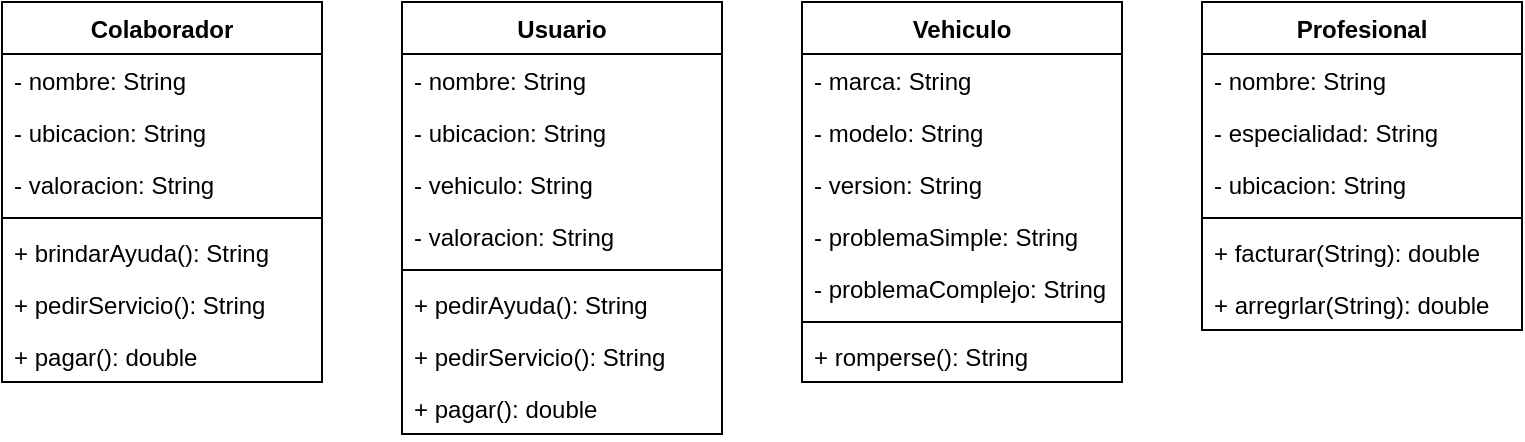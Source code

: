 <mxfile version="15.5.8" type="github">
  <diagram name="Page-1" id="c4acf3e9-155e-7222-9cf6-157b1a14988f">
    <mxGraphModel dx="840" dy="885" grid="1" gridSize="10" guides="1" tooltips="1" connect="1" arrows="1" fold="1" page="1" pageScale="1" pageWidth="850" pageHeight="1100" background="none" math="0" shadow="0">
      <root>
        <mxCell id="0" />
        <mxCell id="1" parent="0" />
        <mxCell id="cPombUmqLckK3xP6-KRS-9" value="Usuario" style="swimlane;fontStyle=1;align=center;verticalAlign=top;childLayout=stackLayout;horizontal=1;startSize=26;horizontalStack=0;resizeParent=1;resizeParentMax=0;resizeLast=0;collapsible=1;marginBottom=0;" vertex="1" parent="1">
          <mxGeometry x="240" y="400" width="160" height="216" as="geometry" />
        </mxCell>
        <mxCell id="cPombUmqLckK3xP6-KRS-10" value="- nombre: String" style="text;strokeColor=none;fillColor=none;align=left;verticalAlign=top;spacingLeft=4;spacingRight=4;overflow=hidden;rotatable=0;points=[[0,0.5],[1,0.5]];portConstraint=eastwest;" vertex="1" parent="cPombUmqLckK3xP6-KRS-9">
          <mxGeometry y="26" width="160" height="26" as="geometry" />
        </mxCell>
        <mxCell id="cPombUmqLckK3xP6-KRS-13" value="- ubicacion: String" style="text;strokeColor=none;fillColor=none;align=left;verticalAlign=top;spacingLeft=4;spacingRight=4;overflow=hidden;rotatable=0;points=[[0,0.5],[1,0.5]];portConstraint=eastwest;" vertex="1" parent="cPombUmqLckK3xP6-KRS-9">
          <mxGeometry y="52" width="160" height="26" as="geometry" />
        </mxCell>
        <mxCell id="cPombUmqLckK3xP6-KRS-14" value="- vehiculo: String" style="text;strokeColor=none;fillColor=none;align=left;verticalAlign=top;spacingLeft=4;spacingRight=4;overflow=hidden;rotatable=0;points=[[0,0.5],[1,0.5]];portConstraint=eastwest;" vertex="1" parent="cPombUmqLckK3xP6-KRS-9">
          <mxGeometry y="78" width="160" height="26" as="geometry" />
        </mxCell>
        <mxCell id="cPombUmqLckK3xP6-KRS-15" value="- valoracion: String" style="text;strokeColor=none;fillColor=none;align=left;verticalAlign=top;spacingLeft=4;spacingRight=4;overflow=hidden;rotatable=0;points=[[0,0.5],[1,0.5]];portConstraint=eastwest;" vertex="1" parent="cPombUmqLckK3xP6-KRS-9">
          <mxGeometry y="104" width="160" height="26" as="geometry" />
        </mxCell>
        <mxCell id="cPombUmqLckK3xP6-KRS-11" value="" style="line;strokeWidth=1;fillColor=none;align=left;verticalAlign=middle;spacingTop=-1;spacingLeft=3;spacingRight=3;rotatable=0;labelPosition=right;points=[];portConstraint=eastwest;" vertex="1" parent="cPombUmqLckK3xP6-KRS-9">
          <mxGeometry y="130" width="160" height="8" as="geometry" />
        </mxCell>
        <mxCell id="cPombUmqLckK3xP6-KRS-12" value="+ pedirAyuda(): String" style="text;strokeColor=none;fillColor=none;align=left;verticalAlign=top;spacingLeft=4;spacingRight=4;overflow=hidden;rotatable=0;points=[[0,0.5],[1,0.5]];portConstraint=eastwest;" vertex="1" parent="cPombUmqLckK3xP6-KRS-9">
          <mxGeometry y="138" width="160" height="26" as="geometry" />
        </mxCell>
        <mxCell id="cPombUmqLckK3xP6-KRS-20" value="+ pedirServicio(): String" style="text;strokeColor=none;fillColor=none;align=left;verticalAlign=top;spacingLeft=4;spacingRight=4;overflow=hidden;rotatable=0;points=[[0,0.5],[1,0.5]];portConstraint=eastwest;" vertex="1" parent="cPombUmqLckK3xP6-KRS-9">
          <mxGeometry y="164" width="160" height="26" as="geometry" />
        </mxCell>
        <mxCell id="cPombUmqLckK3xP6-KRS-19" value="+ pagar(): double&#xa;" style="text;strokeColor=none;fillColor=none;align=left;verticalAlign=top;spacingLeft=4;spacingRight=4;overflow=hidden;rotatable=0;points=[[0,0.5],[1,0.5]];portConstraint=eastwest;" vertex="1" parent="cPombUmqLckK3xP6-KRS-9">
          <mxGeometry y="190" width="160" height="26" as="geometry" />
        </mxCell>
        <mxCell id="cPombUmqLckK3xP6-KRS-25" value="Vehiculo" style="swimlane;fontStyle=1;align=center;verticalAlign=top;childLayout=stackLayout;horizontal=1;startSize=26;horizontalStack=0;resizeParent=1;resizeParentMax=0;resizeLast=0;collapsible=1;marginBottom=0;" vertex="1" parent="1">
          <mxGeometry x="440" y="400" width="160" height="190" as="geometry" />
        </mxCell>
        <mxCell id="cPombUmqLckK3xP6-KRS-26" value="- marca: String" style="text;strokeColor=none;fillColor=none;align=left;verticalAlign=top;spacingLeft=4;spacingRight=4;overflow=hidden;rotatable=0;points=[[0,0.5],[1,0.5]];portConstraint=eastwest;" vertex="1" parent="cPombUmqLckK3xP6-KRS-25">
          <mxGeometry y="26" width="160" height="26" as="geometry" />
        </mxCell>
        <mxCell id="cPombUmqLckK3xP6-KRS-29" value="- modelo: String" style="text;strokeColor=none;fillColor=none;align=left;verticalAlign=top;spacingLeft=4;spacingRight=4;overflow=hidden;rotatable=0;points=[[0,0.5],[1,0.5]];portConstraint=eastwest;" vertex="1" parent="cPombUmqLckK3xP6-KRS-25">
          <mxGeometry y="52" width="160" height="26" as="geometry" />
        </mxCell>
        <mxCell id="cPombUmqLckK3xP6-KRS-30" value="- version: String" style="text;strokeColor=none;fillColor=none;align=left;verticalAlign=top;spacingLeft=4;spacingRight=4;overflow=hidden;rotatable=0;points=[[0,0.5],[1,0.5]];portConstraint=eastwest;" vertex="1" parent="cPombUmqLckK3xP6-KRS-25">
          <mxGeometry y="78" width="160" height="26" as="geometry" />
        </mxCell>
        <mxCell id="cPombUmqLckK3xP6-KRS-31" value="- problemaSimple: String" style="text;strokeColor=none;fillColor=none;align=left;verticalAlign=top;spacingLeft=4;spacingRight=4;overflow=hidden;rotatable=0;points=[[0,0.5],[1,0.5]];portConstraint=eastwest;" vertex="1" parent="cPombUmqLckK3xP6-KRS-25">
          <mxGeometry y="104" width="160" height="26" as="geometry" />
        </mxCell>
        <mxCell id="cPombUmqLckK3xP6-KRS-32" value="- problemaComplejo: String" style="text;strokeColor=none;fillColor=none;align=left;verticalAlign=top;spacingLeft=4;spacingRight=4;overflow=hidden;rotatable=0;points=[[0,0.5],[1,0.5]];portConstraint=eastwest;" vertex="1" parent="cPombUmqLckK3xP6-KRS-25">
          <mxGeometry y="130" width="160" height="26" as="geometry" />
        </mxCell>
        <mxCell id="cPombUmqLckK3xP6-KRS-27" value="" style="line;strokeWidth=1;fillColor=none;align=left;verticalAlign=middle;spacingTop=-1;spacingLeft=3;spacingRight=3;rotatable=0;labelPosition=right;points=[];portConstraint=eastwest;" vertex="1" parent="cPombUmqLckK3xP6-KRS-25">
          <mxGeometry y="156" width="160" height="8" as="geometry" />
        </mxCell>
        <mxCell id="cPombUmqLckK3xP6-KRS-28" value="+ romperse(): String" style="text;strokeColor=none;fillColor=none;align=left;verticalAlign=top;spacingLeft=4;spacingRight=4;overflow=hidden;rotatable=0;points=[[0,0.5],[1,0.5]];portConstraint=eastwest;" vertex="1" parent="cPombUmqLckK3xP6-KRS-25">
          <mxGeometry y="164" width="160" height="26" as="geometry" />
        </mxCell>
        <mxCell id="cPombUmqLckK3xP6-KRS-33" value="Profesional" style="swimlane;fontStyle=1;align=center;verticalAlign=top;childLayout=stackLayout;horizontal=1;startSize=26;horizontalStack=0;resizeParent=1;resizeParentMax=0;resizeLast=0;collapsible=1;marginBottom=0;" vertex="1" parent="1">
          <mxGeometry x="640" y="400" width="160" height="164" as="geometry" />
        </mxCell>
        <mxCell id="cPombUmqLckK3xP6-KRS-34" value="- nombre: String" style="text;strokeColor=none;fillColor=none;align=left;verticalAlign=top;spacingLeft=4;spacingRight=4;overflow=hidden;rotatable=0;points=[[0,0.5],[1,0.5]];portConstraint=eastwest;" vertex="1" parent="cPombUmqLckK3xP6-KRS-33">
          <mxGeometry y="26" width="160" height="26" as="geometry" />
        </mxCell>
        <mxCell id="cPombUmqLckK3xP6-KRS-37" value="- especialidad: String" style="text;strokeColor=none;fillColor=none;align=left;verticalAlign=top;spacingLeft=4;spacingRight=4;overflow=hidden;rotatable=0;points=[[0,0.5],[1,0.5]];portConstraint=eastwest;" vertex="1" parent="cPombUmqLckK3xP6-KRS-33">
          <mxGeometry y="52" width="160" height="26" as="geometry" />
        </mxCell>
        <mxCell id="cPombUmqLckK3xP6-KRS-38" value="- ubicacion: String" style="text;strokeColor=none;fillColor=none;align=left;verticalAlign=top;spacingLeft=4;spacingRight=4;overflow=hidden;rotatable=0;points=[[0,0.5],[1,0.5]];portConstraint=eastwest;" vertex="1" parent="cPombUmqLckK3xP6-KRS-33">
          <mxGeometry y="78" width="160" height="26" as="geometry" />
        </mxCell>
        <mxCell id="cPombUmqLckK3xP6-KRS-35" value="" style="line;strokeWidth=1;fillColor=none;align=left;verticalAlign=middle;spacingTop=-1;spacingLeft=3;spacingRight=3;rotatable=0;labelPosition=right;points=[];portConstraint=eastwest;" vertex="1" parent="cPombUmqLckK3xP6-KRS-33">
          <mxGeometry y="104" width="160" height="8" as="geometry" />
        </mxCell>
        <mxCell id="cPombUmqLckK3xP6-KRS-36" value="+ facturar(String): double" style="text;strokeColor=none;fillColor=none;align=left;verticalAlign=top;spacingLeft=4;spacingRight=4;overflow=hidden;rotatable=0;points=[[0,0.5],[1,0.5]];portConstraint=eastwest;" vertex="1" parent="cPombUmqLckK3xP6-KRS-33">
          <mxGeometry y="112" width="160" height="26" as="geometry" />
        </mxCell>
        <mxCell id="cPombUmqLckK3xP6-KRS-54" value="+ arregrlar(String): double" style="text;strokeColor=none;fillColor=none;align=left;verticalAlign=top;spacingLeft=4;spacingRight=4;overflow=hidden;rotatable=0;points=[[0,0.5],[1,0.5]];portConstraint=eastwest;" vertex="1" parent="cPombUmqLckK3xP6-KRS-33">
          <mxGeometry y="138" width="160" height="26" as="geometry" />
        </mxCell>
        <mxCell id="cPombUmqLckK3xP6-KRS-42" value="Colaborador" style="swimlane;fontStyle=1;align=center;verticalAlign=top;childLayout=stackLayout;horizontal=1;startSize=26;horizontalStack=0;resizeParent=1;resizeParentMax=0;resizeLast=0;collapsible=1;marginBottom=0;" vertex="1" parent="1">
          <mxGeometry x="40" y="400" width="160" height="190" as="geometry" />
        </mxCell>
        <mxCell id="cPombUmqLckK3xP6-KRS-43" value="- nombre: String" style="text;strokeColor=none;fillColor=none;align=left;verticalAlign=top;spacingLeft=4;spacingRight=4;overflow=hidden;rotatable=0;points=[[0,0.5],[1,0.5]];portConstraint=eastwest;" vertex="1" parent="cPombUmqLckK3xP6-KRS-42">
          <mxGeometry y="26" width="160" height="26" as="geometry" />
        </mxCell>
        <mxCell id="cPombUmqLckK3xP6-KRS-44" value="- ubicacion: String" style="text;strokeColor=none;fillColor=none;align=left;verticalAlign=top;spacingLeft=4;spacingRight=4;overflow=hidden;rotatable=0;points=[[0,0.5],[1,0.5]];portConstraint=eastwest;" vertex="1" parent="cPombUmqLckK3xP6-KRS-42">
          <mxGeometry y="52" width="160" height="26" as="geometry" />
        </mxCell>
        <mxCell id="cPombUmqLckK3xP6-KRS-46" value="- valoracion: String" style="text;strokeColor=none;fillColor=none;align=left;verticalAlign=top;spacingLeft=4;spacingRight=4;overflow=hidden;rotatable=0;points=[[0,0.5],[1,0.5]];portConstraint=eastwest;" vertex="1" parent="cPombUmqLckK3xP6-KRS-42">
          <mxGeometry y="78" width="160" height="26" as="geometry" />
        </mxCell>
        <mxCell id="cPombUmqLckK3xP6-KRS-49" value="" style="line;strokeWidth=1;fillColor=none;align=left;verticalAlign=middle;spacingTop=-1;spacingLeft=3;spacingRight=3;rotatable=0;labelPosition=right;points=[];portConstraint=eastwest;" vertex="1" parent="cPombUmqLckK3xP6-KRS-42">
          <mxGeometry y="104" width="160" height="8" as="geometry" />
        </mxCell>
        <mxCell id="cPombUmqLckK3xP6-KRS-50" value="+ brindarAyuda(): String" style="text;strokeColor=none;fillColor=none;align=left;verticalAlign=top;spacingLeft=4;spacingRight=4;overflow=hidden;rotatable=0;points=[[0,0.5],[1,0.5]];portConstraint=eastwest;" vertex="1" parent="cPombUmqLckK3xP6-KRS-42">
          <mxGeometry y="112" width="160" height="26" as="geometry" />
        </mxCell>
        <mxCell id="cPombUmqLckK3xP6-KRS-51" value="+ pedirServicio(): String" style="text;strokeColor=none;fillColor=none;align=left;verticalAlign=top;spacingLeft=4;spacingRight=4;overflow=hidden;rotatable=0;points=[[0,0.5],[1,0.5]];portConstraint=eastwest;" vertex="1" parent="cPombUmqLckK3xP6-KRS-42">
          <mxGeometry y="138" width="160" height="26" as="geometry" />
        </mxCell>
        <mxCell id="cPombUmqLckK3xP6-KRS-52" value="+ pagar(): double&#xa;" style="text;strokeColor=none;fillColor=none;align=left;verticalAlign=top;spacingLeft=4;spacingRight=4;overflow=hidden;rotatable=0;points=[[0,0.5],[1,0.5]];portConstraint=eastwest;" vertex="1" parent="cPombUmqLckK3xP6-KRS-42">
          <mxGeometry y="164" width="160" height="26" as="geometry" />
        </mxCell>
      </root>
    </mxGraphModel>
  </diagram>
</mxfile>
